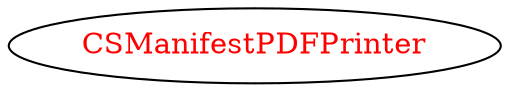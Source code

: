 digraph dependencyGraph {
 concentrate=true;
 ranksep="2.0";
 rankdir="LR"; 
 splines="ortho";
"CSManifestPDFPrinter" [fontcolor="red"];
}
